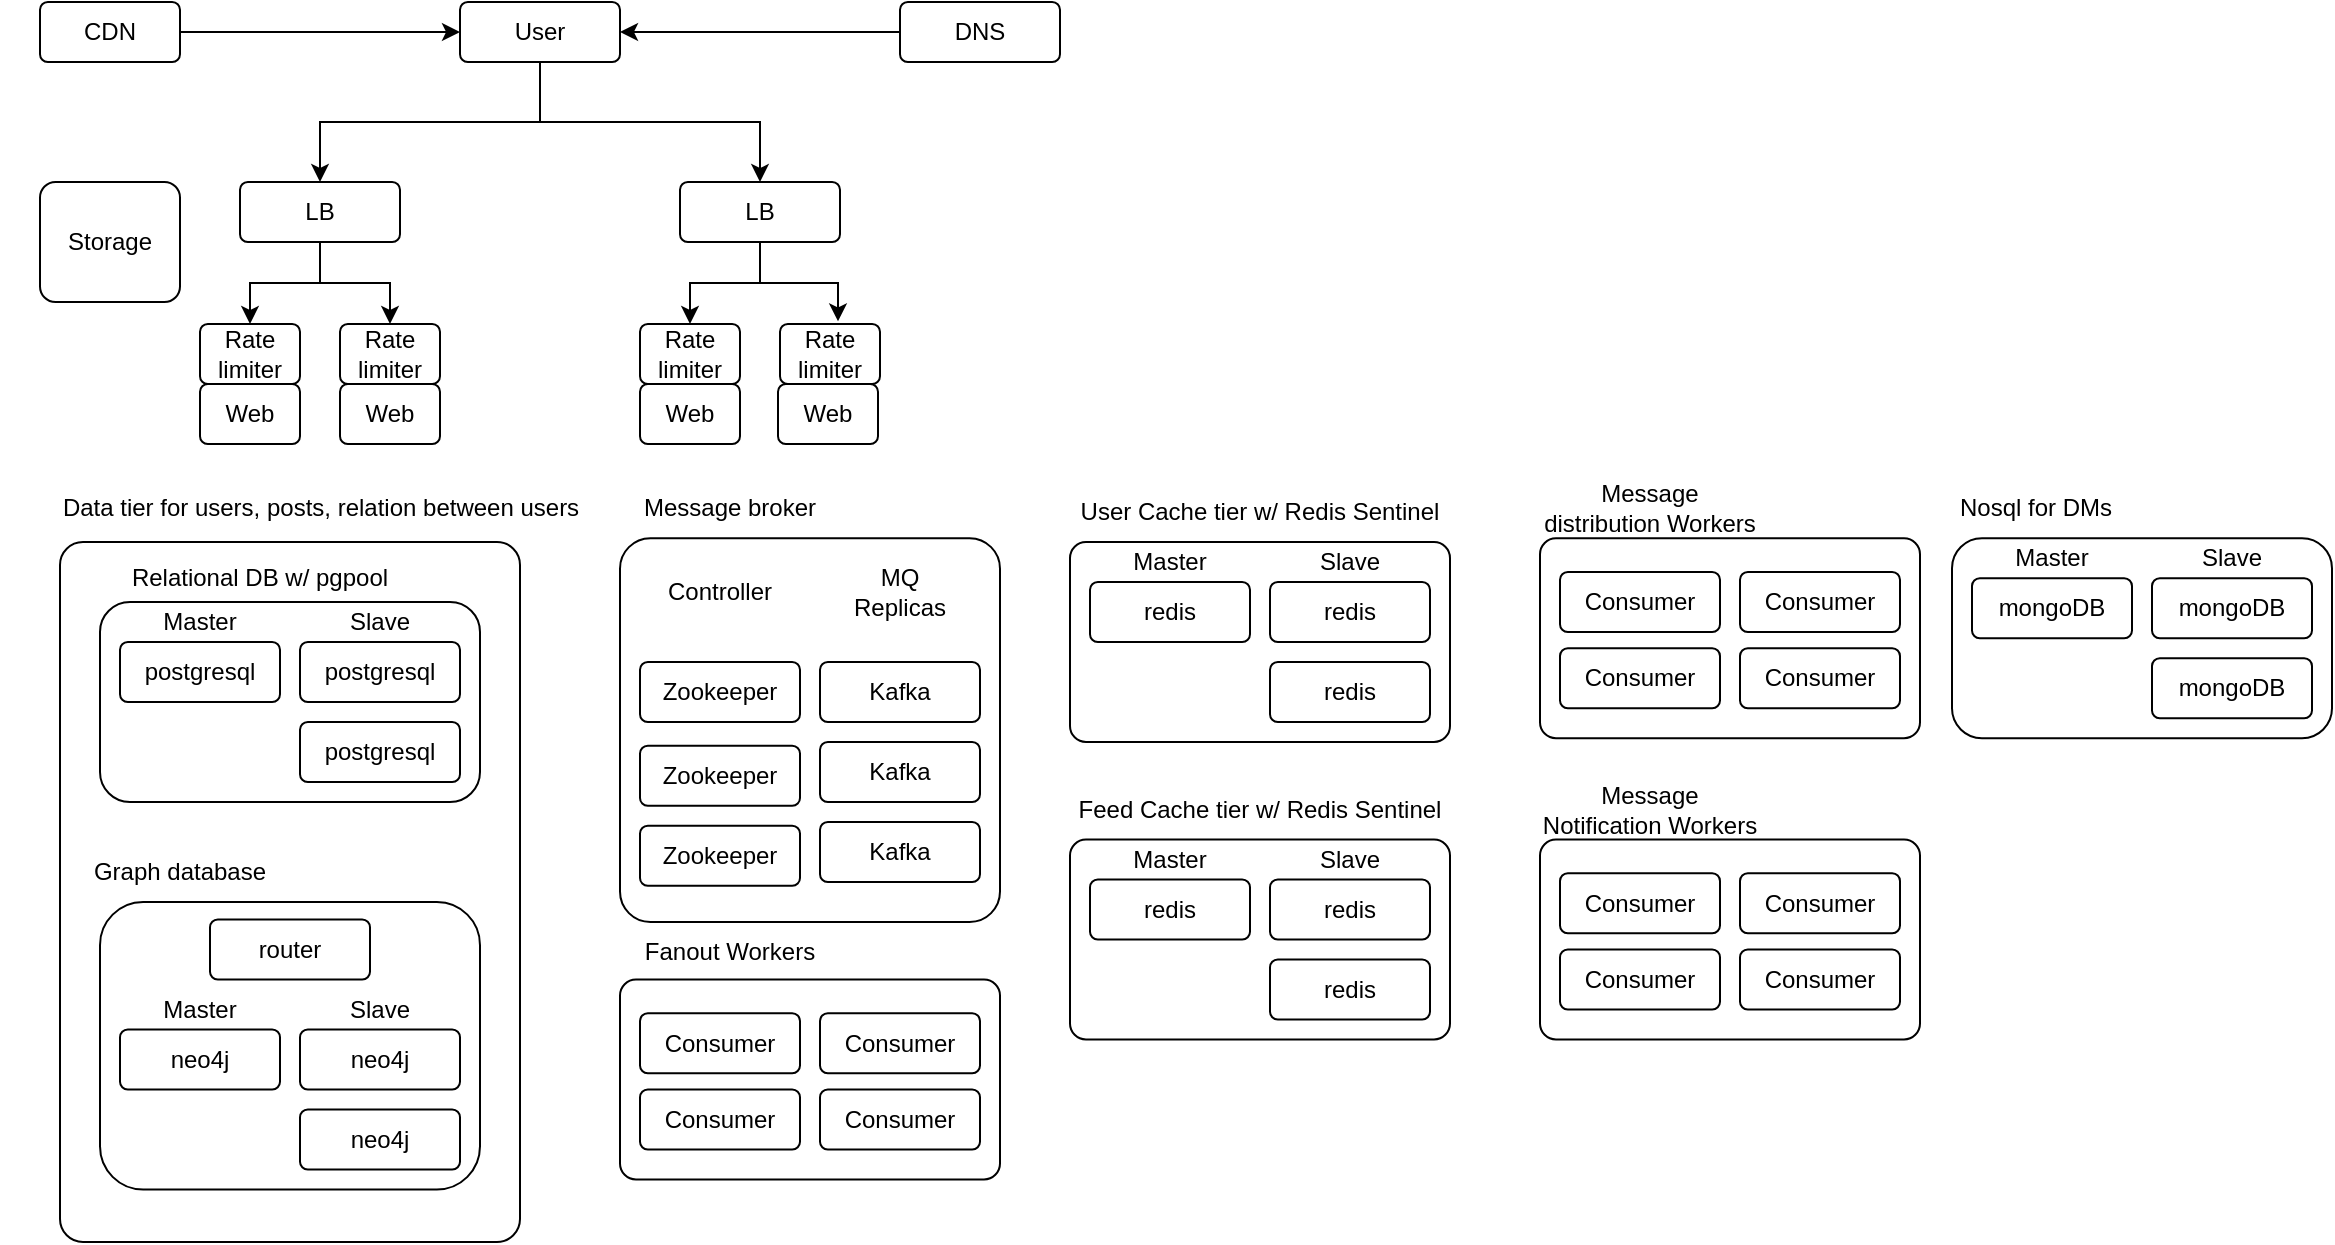 <mxfile version="24.7.12">
  <diagram name="페이지-1" id="gEubqMNBEN9rK-4saMnE">
    <mxGraphModel dx="1728" dy="922" grid="1" gridSize="10" guides="1" tooltips="1" connect="1" arrows="1" fold="1" page="1" pageScale="1" pageWidth="827" pageHeight="1169" math="0" shadow="0">
      <root>
        <mxCell id="0" />
        <mxCell id="1" parent="0" />
        <mxCell id="E1NJOBOsaEJZ_3tQtzxJ-54" value="" style="rounded=1;whiteSpace=wrap;html=1;arcSize=5;" vertex="1" parent="1">
          <mxGeometry x="30" y="300" width="230" height="350" as="geometry" />
        </mxCell>
        <mxCell id="E1NJOBOsaEJZ_3tQtzxJ-36" value="" style="rounded=1;whiteSpace=wrap;html=1;arcSize=8;" vertex="1" parent="1">
          <mxGeometry x="535" y="448.75" width="190" height="100" as="geometry" />
        </mxCell>
        <mxCell id="E1NJOBOsaEJZ_3tQtzxJ-37" value="Master" style="text;strokeColor=none;align=center;fillColor=none;html=1;verticalAlign=middle;whiteSpace=wrap;rounded=0;" vertex="1" parent="1">
          <mxGeometry x="555" y="443.75" width="60" height="30" as="geometry" />
        </mxCell>
        <mxCell id="E1NJOBOsaEJZ_3tQtzxJ-38" value="Slave" style="text;strokeColor=none;align=center;fillColor=none;html=1;verticalAlign=middle;whiteSpace=wrap;rounded=0;" vertex="1" parent="1">
          <mxGeometry x="645" y="443.75" width="60" height="30" as="geometry" />
        </mxCell>
        <mxCell id="E1NJOBOsaEJZ_3tQtzxJ-29" value="" style="rounded=1;whiteSpace=wrap;html=1;" vertex="1" parent="1">
          <mxGeometry x="50" y="330" width="190" height="100" as="geometry" />
        </mxCell>
        <mxCell id="E1NJOBOsaEJZ_3tQtzxJ-7" style="edgeStyle=orthogonalEdgeStyle;rounded=0;orthogonalLoop=1;jettySize=auto;html=1;exitX=0.5;exitY=1;exitDx=0;exitDy=0;entryX=0.5;entryY=0;entryDx=0;entryDy=0;" edge="1" parent="1" source="E1NJOBOsaEJZ_3tQtzxJ-1" target="E1NJOBOsaEJZ_3tQtzxJ-3">
          <mxGeometry relative="1" as="geometry" />
        </mxCell>
        <mxCell id="E1NJOBOsaEJZ_3tQtzxJ-11" style="edgeStyle=orthogonalEdgeStyle;rounded=0;orthogonalLoop=1;jettySize=auto;html=1;exitX=0.5;exitY=1;exitDx=0;exitDy=0;" edge="1" parent="1" source="E1NJOBOsaEJZ_3tQtzxJ-1" target="E1NJOBOsaEJZ_3tQtzxJ-10">
          <mxGeometry relative="1" as="geometry" />
        </mxCell>
        <mxCell id="E1NJOBOsaEJZ_3tQtzxJ-1" value="User" style="rounded=1;whiteSpace=wrap;html=1;arcSize=13;" vertex="1" parent="1">
          <mxGeometry x="230" y="30" width="80" height="30" as="geometry" />
        </mxCell>
        <mxCell id="E1NJOBOsaEJZ_3tQtzxJ-19" style="edgeStyle=orthogonalEdgeStyle;rounded=0;orthogonalLoop=1;jettySize=auto;html=1;exitX=0.5;exitY=1;exitDx=0;exitDy=0;entryX=0.5;entryY=0;entryDx=0;entryDy=0;" edge="1" parent="1" source="E1NJOBOsaEJZ_3tQtzxJ-3" target="E1NJOBOsaEJZ_3tQtzxJ-14">
          <mxGeometry relative="1" as="geometry" />
        </mxCell>
        <mxCell id="E1NJOBOsaEJZ_3tQtzxJ-20" style="edgeStyle=orthogonalEdgeStyle;rounded=0;orthogonalLoop=1;jettySize=auto;html=1;exitX=0.5;exitY=1;exitDx=0;exitDy=0;entryX=0.5;entryY=0;entryDx=0;entryDy=0;" edge="1" parent="1" source="E1NJOBOsaEJZ_3tQtzxJ-3" target="E1NJOBOsaEJZ_3tQtzxJ-15">
          <mxGeometry relative="1" as="geometry" />
        </mxCell>
        <mxCell id="E1NJOBOsaEJZ_3tQtzxJ-3" value="LB" style="rounded=1;whiteSpace=wrap;html=1;arcSize=13;" vertex="1" parent="1">
          <mxGeometry x="120" y="120" width="80" height="30" as="geometry" />
        </mxCell>
        <mxCell id="E1NJOBOsaEJZ_3tQtzxJ-6" style="edgeStyle=orthogonalEdgeStyle;rounded=0;orthogonalLoop=1;jettySize=auto;html=1;exitX=1;exitY=0.5;exitDx=0;exitDy=0;entryX=0;entryY=0.5;entryDx=0;entryDy=0;" edge="1" parent="1" source="E1NJOBOsaEJZ_3tQtzxJ-4" target="E1NJOBOsaEJZ_3tQtzxJ-1">
          <mxGeometry relative="1" as="geometry" />
        </mxCell>
        <mxCell id="E1NJOBOsaEJZ_3tQtzxJ-4" value="CDN" style="rounded=1;whiteSpace=wrap;html=1;arcSize=13;" vertex="1" parent="1">
          <mxGeometry x="20" y="30" width="70" height="30" as="geometry" />
        </mxCell>
        <mxCell id="E1NJOBOsaEJZ_3tQtzxJ-9" style="edgeStyle=orthogonalEdgeStyle;rounded=0;orthogonalLoop=1;jettySize=auto;html=1;exitX=0;exitY=0.5;exitDx=0;exitDy=0;entryX=1;entryY=0.5;entryDx=0;entryDy=0;" edge="1" parent="1" source="E1NJOBOsaEJZ_3tQtzxJ-8" target="E1NJOBOsaEJZ_3tQtzxJ-1">
          <mxGeometry relative="1" as="geometry" />
        </mxCell>
        <mxCell id="E1NJOBOsaEJZ_3tQtzxJ-8" value="DNS" style="rounded=1;whiteSpace=wrap;html=1;arcSize=13;" vertex="1" parent="1">
          <mxGeometry x="450" y="30" width="80" height="30" as="geometry" />
        </mxCell>
        <mxCell id="E1NJOBOsaEJZ_3tQtzxJ-21" style="edgeStyle=orthogonalEdgeStyle;rounded=0;orthogonalLoop=1;jettySize=auto;html=1;exitX=0.5;exitY=1;exitDx=0;exitDy=0;entryX=0.5;entryY=0;entryDx=0;entryDy=0;" edge="1" parent="1" source="E1NJOBOsaEJZ_3tQtzxJ-10" target="E1NJOBOsaEJZ_3tQtzxJ-17">
          <mxGeometry relative="1" as="geometry" />
        </mxCell>
        <mxCell id="E1NJOBOsaEJZ_3tQtzxJ-10" value="LB" style="rounded=1;whiteSpace=wrap;html=1;arcSize=13;" vertex="1" parent="1">
          <mxGeometry x="340" y="120" width="80" height="30" as="geometry" />
        </mxCell>
        <mxCell id="E1NJOBOsaEJZ_3tQtzxJ-14" value="Rate limiter" style="rounded=1;whiteSpace=wrap;html=1;arcSize=13;" vertex="1" parent="1">
          <mxGeometry x="100" y="191" width="50" height="30" as="geometry" />
        </mxCell>
        <mxCell id="E1NJOBOsaEJZ_3tQtzxJ-15" value="Rate limiter" style="rounded=1;whiteSpace=wrap;html=1;arcSize=13;" vertex="1" parent="1">
          <mxGeometry x="170" y="191" width="50" height="30" as="geometry" />
        </mxCell>
        <mxCell id="E1NJOBOsaEJZ_3tQtzxJ-17" value="Rate limiter" style="rounded=1;whiteSpace=wrap;html=1;arcSize=13;" vertex="1" parent="1">
          <mxGeometry x="320" y="191" width="50" height="30" as="geometry" />
        </mxCell>
        <mxCell id="E1NJOBOsaEJZ_3tQtzxJ-18" value="Rate limiter" style="rounded=1;whiteSpace=wrap;html=1;arcSize=13;" vertex="1" parent="1">
          <mxGeometry x="390" y="191" width="50" height="30" as="geometry" />
        </mxCell>
        <mxCell id="E1NJOBOsaEJZ_3tQtzxJ-22" style="edgeStyle=orthogonalEdgeStyle;rounded=0;orthogonalLoop=1;jettySize=auto;html=1;exitX=0.5;exitY=1;exitDx=0;exitDy=0;entryX=0.58;entryY=-0.044;entryDx=0;entryDy=0;entryPerimeter=0;" edge="1" parent="1" source="E1NJOBOsaEJZ_3tQtzxJ-10" target="E1NJOBOsaEJZ_3tQtzxJ-18">
          <mxGeometry relative="1" as="geometry" />
        </mxCell>
        <mxCell id="E1NJOBOsaEJZ_3tQtzxJ-24" value="postgresql" style="rounded=1;whiteSpace=wrap;html=1;arcSize=13;" vertex="1" parent="1">
          <mxGeometry x="60" y="350" width="80" height="30" as="geometry" />
        </mxCell>
        <mxCell id="E1NJOBOsaEJZ_3tQtzxJ-25" value="postgresql" style="rounded=1;whiteSpace=wrap;html=1;arcSize=13;" vertex="1" parent="1">
          <mxGeometry x="150" y="350" width="80" height="30" as="geometry" />
        </mxCell>
        <mxCell id="E1NJOBOsaEJZ_3tQtzxJ-28" value="postgresql" style="rounded=1;whiteSpace=wrap;html=1;arcSize=13;" vertex="1" parent="1">
          <mxGeometry x="150" y="390" width="80" height="30" as="geometry" />
        </mxCell>
        <mxCell id="E1NJOBOsaEJZ_3tQtzxJ-30" value="redis" style="rounded=1;whiteSpace=wrap;html=1;arcSize=13;" vertex="1" parent="1">
          <mxGeometry x="545" y="468.75" width="80" height="30" as="geometry" />
        </mxCell>
        <mxCell id="E1NJOBOsaEJZ_3tQtzxJ-31" value="redis" style="rounded=1;whiteSpace=wrap;html=1;arcSize=13;" vertex="1" parent="1">
          <mxGeometry x="635" y="468.75" width="80" height="30" as="geometry" />
        </mxCell>
        <mxCell id="E1NJOBOsaEJZ_3tQtzxJ-32" value="redis" style="rounded=1;whiteSpace=wrap;html=1;arcSize=13;" vertex="1" parent="1">
          <mxGeometry x="635" y="508.75" width="80" height="30" as="geometry" />
        </mxCell>
        <mxCell id="E1NJOBOsaEJZ_3tQtzxJ-33" value="Data tier for users, posts, relation between users" style="text;strokeColor=none;align=center;fillColor=none;html=1;verticalAlign=middle;whiteSpace=wrap;rounded=0;" vertex="1" parent="1">
          <mxGeometry x="27.5" y="268.13" width="265" height="30" as="geometry" />
        </mxCell>
        <mxCell id="E1NJOBOsaEJZ_3tQtzxJ-34" value="Master" style="text;strokeColor=none;align=center;fillColor=none;html=1;verticalAlign=middle;whiteSpace=wrap;rounded=0;" vertex="1" parent="1">
          <mxGeometry x="70" y="325" width="60" height="30" as="geometry" />
        </mxCell>
        <mxCell id="E1NJOBOsaEJZ_3tQtzxJ-35" value="Slave" style="text;strokeColor=none;align=center;fillColor=none;html=1;verticalAlign=middle;whiteSpace=wrap;rounded=0;" vertex="1" parent="1">
          <mxGeometry x="160" y="325" width="60" height="30" as="geometry" />
        </mxCell>
        <mxCell id="E1NJOBOsaEJZ_3tQtzxJ-39" value="Feed Cache tier w/ Redis Sentinel" style="text;strokeColor=none;align=center;fillColor=none;html=1;verticalAlign=middle;whiteSpace=wrap;rounded=0;" vertex="1" parent="1">
          <mxGeometry x="530" y="418.75" width="200" height="30" as="geometry" />
        </mxCell>
        <mxCell id="E1NJOBOsaEJZ_3tQtzxJ-41" value="" style="rounded=1;whiteSpace=wrap;html=1;arcSize=8;" vertex="1" parent="1">
          <mxGeometry x="535" y="300" width="190" height="100" as="geometry" />
        </mxCell>
        <mxCell id="E1NJOBOsaEJZ_3tQtzxJ-42" value="Master" style="text;strokeColor=none;align=center;fillColor=none;html=1;verticalAlign=middle;whiteSpace=wrap;rounded=0;" vertex="1" parent="1">
          <mxGeometry x="555" y="295" width="60" height="30" as="geometry" />
        </mxCell>
        <mxCell id="E1NJOBOsaEJZ_3tQtzxJ-43" value="Slave" style="text;strokeColor=none;align=center;fillColor=none;html=1;verticalAlign=middle;whiteSpace=wrap;rounded=0;" vertex="1" parent="1">
          <mxGeometry x="645" y="295" width="60" height="30" as="geometry" />
        </mxCell>
        <mxCell id="E1NJOBOsaEJZ_3tQtzxJ-44" value="redis" style="rounded=1;whiteSpace=wrap;html=1;arcSize=13;" vertex="1" parent="1">
          <mxGeometry x="545" y="320" width="80" height="30" as="geometry" />
        </mxCell>
        <mxCell id="E1NJOBOsaEJZ_3tQtzxJ-45" value="redis" style="rounded=1;whiteSpace=wrap;html=1;arcSize=13;" vertex="1" parent="1">
          <mxGeometry x="635" y="320" width="80" height="30" as="geometry" />
        </mxCell>
        <mxCell id="E1NJOBOsaEJZ_3tQtzxJ-46" value="redis" style="rounded=1;whiteSpace=wrap;html=1;arcSize=13;" vertex="1" parent="1">
          <mxGeometry x="635" y="360" width="80" height="30" as="geometry" />
        </mxCell>
        <mxCell id="E1NJOBOsaEJZ_3tQtzxJ-47" value="User Cache tier w/ Redis Sentinel" style="text;strokeColor=none;align=center;fillColor=none;html=1;verticalAlign=middle;whiteSpace=wrap;rounded=0;" vertex="1" parent="1">
          <mxGeometry x="530" y="270" width="200" height="30" as="geometry" />
        </mxCell>
        <mxCell id="E1NJOBOsaEJZ_3tQtzxJ-48" value="" style="rounded=1;whiteSpace=wrap;html=1;" vertex="1" parent="1">
          <mxGeometry x="976" y="298.13" width="190" height="100" as="geometry" />
        </mxCell>
        <mxCell id="E1NJOBOsaEJZ_3tQtzxJ-49" value="mongoDB" style="rounded=1;whiteSpace=wrap;html=1;arcSize=13;" vertex="1" parent="1">
          <mxGeometry x="986" y="318.13" width="80" height="30" as="geometry" />
        </mxCell>
        <mxCell id="E1NJOBOsaEJZ_3tQtzxJ-50" value="mongoDB" style="rounded=1;whiteSpace=wrap;html=1;arcSize=13;" vertex="1" parent="1">
          <mxGeometry x="1076" y="318.13" width="80" height="30" as="geometry" />
        </mxCell>
        <mxCell id="E1NJOBOsaEJZ_3tQtzxJ-51" value="mongoDB" style="rounded=1;whiteSpace=wrap;html=1;arcSize=13;" vertex="1" parent="1">
          <mxGeometry x="1076" y="358.13" width="80" height="30" as="geometry" />
        </mxCell>
        <mxCell id="E1NJOBOsaEJZ_3tQtzxJ-52" value="Master" style="text;strokeColor=none;align=center;fillColor=none;html=1;verticalAlign=middle;whiteSpace=wrap;rounded=0;" vertex="1" parent="1">
          <mxGeometry x="996" y="293.13" width="60" height="30" as="geometry" />
        </mxCell>
        <mxCell id="E1NJOBOsaEJZ_3tQtzxJ-53" value="Slave" style="text;strokeColor=none;align=center;fillColor=none;html=1;verticalAlign=middle;whiteSpace=wrap;rounded=0;" vertex="1" parent="1">
          <mxGeometry x="1086" y="293.13" width="60" height="30" as="geometry" />
        </mxCell>
        <mxCell id="E1NJOBOsaEJZ_3tQtzxJ-55" value="Relational DB w/ pgpool" style="text;strokeColor=none;align=center;fillColor=none;html=1;verticalAlign=middle;whiteSpace=wrap;rounded=0;" vertex="1" parent="1">
          <mxGeometry x="40" y="302.5" width="180" height="30" as="geometry" />
        </mxCell>
        <mxCell id="E1NJOBOsaEJZ_3tQtzxJ-56" value="Nosql for DMs" style="text;strokeColor=none;align=center;fillColor=none;html=1;verticalAlign=middle;whiteSpace=wrap;rounded=0;" vertex="1" parent="1">
          <mxGeometry x="970" y="268.13" width="96" height="30" as="geometry" />
        </mxCell>
        <mxCell id="E1NJOBOsaEJZ_3tQtzxJ-57" value="" style="rounded=1;whiteSpace=wrap;html=1;" vertex="1" parent="1">
          <mxGeometry x="50" y="480" width="190" height="143.75" as="geometry" />
        </mxCell>
        <mxCell id="E1NJOBOsaEJZ_3tQtzxJ-58" value="neo4j" style="rounded=1;whiteSpace=wrap;html=1;arcSize=13;" vertex="1" parent="1">
          <mxGeometry x="60" y="543.75" width="80" height="30" as="geometry" />
        </mxCell>
        <mxCell id="E1NJOBOsaEJZ_3tQtzxJ-59" value="neo4j" style="rounded=1;whiteSpace=wrap;html=1;arcSize=13;" vertex="1" parent="1">
          <mxGeometry x="150" y="543.75" width="80" height="30" as="geometry" />
        </mxCell>
        <mxCell id="E1NJOBOsaEJZ_3tQtzxJ-60" value="neo4j" style="rounded=1;whiteSpace=wrap;html=1;arcSize=13;" vertex="1" parent="1">
          <mxGeometry x="150" y="583.75" width="80" height="30" as="geometry" />
        </mxCell>
        <mxCell id="E1NJOBOsaEJZ_3tQtzxJ-61" value="Master" style="text;strokeColor=none;align=center;fillColor=none;html=1;verticalAlign=middle;whiteSpace=wrap;rounded=0;" vertex="1" parent="1">
          <mxGeometry x="70" y="518.75" width="60" height="30" as="geometry" />
        </mxCell>
        <mxCell id="E1NJOBOsaEJZ_3tQtzxJ-62" value="Slave" style="text;strokeColor=none;align=center;fillColor=none;html=1;verticalAlign=middle;whiteSpace=wrap;rounded=0;" vertex="1" parent="1">
          <mxGeometry x="160" y="518.75" width="60" height="30" as="geometry" />
        </mxCell>
        <mxCell id="E1NJOBOsaEJZ_3tQtzxJ-63" value="Graph database" style="text;strokeColor=none;align=center;fillColor=none;html=1;verticalAlign=middle;whiteSpace=wrap;rounded=0;" vertex="1" parent="1">
          <mxGeometry y="450" width="180" height="30" as="geometry" />
        </mxCell>
        <mxCell id="E1NJOBOsaEJZ_3tQtzxJ-64" value="Web" style="rounded=1;whiteSpace=wrap;html=1;arcSize=13;" vertex="1" parent="1">
          <mxGeometry x="100" y="221" width="50" height="30" as="geometry" />
        </mxCell>
        <mxCell id="E1NJOBOsaEJZ_3tQtzxJ-65" value="Web" style="rounded=1;whiteSpace=wrap;html=1;arcSize=13;" vertex="1" parent="1">
          <mxGeometry x="170" y="221" width="50" height="30" as="geometry" />
        </mxCell>
        <mxCell id="E1NJOBOsaEJZ_3tQtzxJ-66" value="Web" style="rounded=1;whiteSpace=wrap;html=1;arcSize=13;" vertex="1" parent="1">
          <mxGeometry x="320" y="221" width="50" height="30" as="geometry" />
        </mxCell>
        <mxCell id="E1NJOBOsaEJZ_3tQtzxJ-67" value="Web" style="rounded=1;whiteSpace=wrap;html=1;arcSize=13;" vertex="1" parent="1">
          <mxGeometry x="389" y="221" width="50" height="30" as="geometry" />
        </mxCell>
        <mxCell id="E1NJOBOsaEJZ_3tQtzxJ-68" value="Storage" style="rounded=1;whiteSpace=wrap;html=1;arcSize=13;" vertex="1" parent="1">
          <mxGeometry x="20" y="120" width="70" height="60" as="geometry" />
        </mxCell>
        <mxCell id="E1NJOBOsaEJZ_3tQtzxJ-70" value="router" style="rounded=1;whiteSpace=wrap;html=1;arcSize=13;" vertex="1" parent="1">
          <mxGeometry x="105" y="488.75" width="80" height="30" as="geometry" />
        </mxCell>
        <mxCell id="E1NJOBOsaEJZ_3tQtzxJ-71" value="" style="rounded=1;whiteSpace=wrap;html=1;arcSize=8;" vertex="1" parent="1">
          <mxGeometry x="310" y="298.13" width="190" height="191.87" as="geometry" />
        </mxCell>
        <mxCell id="E1NJOBOsaEJZ_3tQtzxJ-72" value="Controller" style="text;strokeColor=none;align=center;fillColor=none;html=1;verticalAlign=middle;whiteSpace=wrap;rounded=0;" vertex="1" parent="1">
          <mxGeometry x="330" y="310" width="60" height="30" as="geometry" />
        </mxCell>
        <mxCell id="E1NJOBOsaEJZ_3tQtzxJ-73" value="MQ Replicas" style="text;strokeColor=none;align=center;fillColor=none;html=1;verticalAlign=middle;whiteSpace=wrap;rounded=0;" vertex="1" parent="1">
          <mxGeometry x="420" y="310" width="60" height="30" as="geometry" />
        </mxCell>
        <mxCell id="E1NJOBOsaEJZ_3tQtzxJ-74" value="Kafka" style="rounded=1;whiteSpace=wrap;html=1;arcSize=13;" vertex="1" parent="1">
          <mxGeometry x="410" y="440.01" width="80" height="30" as="geometry" />
        </mxCell>
        <mxCell id="E1NJOBOsaEJZ_3tQtzxJ-75" value="Kafka" style="rounded=1;whiteSpace=wrap;html=1;arcSize=13;" vertex="1" parent="1">
          <mxGeometry x="410" y="360.01" width="80" height="30" as="geometry" />
        </mxCell>
        <mxCell id="E1NJOBOsaEJZ_3tQtzxJ-76" value="Kafka" style="rounded=1;whiteSpace=wrap;html=1;arcSize=13;" vertex="1" parent="1">
          <mxGeometry x="410" y="400.01" width="80" height="30" as="geometry" />
        </mxCell>
        <mxCell id="E1NJOBOsaEJZ_3tQtzxJ-77" value="Message broker" style="text;strokeColor=none;align=center;fillColor=none;html=1;verticalAlign=middle;whiteSpace=wrap;rounded=0;" vertex="1" parent="1">
          <mxGeometry x="310" y="268.13" width="110" height="30" as="geometry" />
        </mxCell>
        <mxCell id="E1NJOBOsaEJZ_3tQtzxJ-78" value="Zookeeper" style="rounded=1;whiteSpace=wrap;html=1;arcSize=13;" vertex="1" parent="1">
          <mxGeometry x="320" y="360.01" width="80" height="30" as="geometry" />
        </mxCell>
        <mxCell id="E1NJOBOsaEJZ_3tQtzxJ-79" value="Zookeeper" style="rounded=1;whiteSpace=wrap;html=1;arcSize=13;" vertex="1" parent="1">
          <mxGeometry x="320" y="401.88" width="80" height="30" as="geometry" />
        </mxCell>
        <mxCell id="E1NJOBOsaEJZ_3tQtzxJ-80" value="Zookeeper" style="rounded=1;whiteSpace=wrap;html=1;arcSize=13;" vertex="1" parent="1">
          <mxGeometry x="320" y="441.88" width="80" height="30" as="geometry" />
        </mxCell>
        <mxCell id="E1NJOBOsaEJZ_3tQtzxJ-81" value="" style="rounded=1;whiteSpace=wrap;html=1;arcSize=8;" vertex="1" parent="1">
          <mxGeometry x="310" y="518.75" width="190" height="100" as="geometry" />
        </mxCell>
        <mxCell id="E1NJOBOsaEJZ_3tQtzxJ-82" value="Fanout Workers" style="text;strokeColor=none;align=center;fillColor=none;html=1;verticalAlign=middle;whiteSpace=wrap;rounded=0;" vertex="1" parent="1">
          <mxGeometry x="310" y="490" width="110" height="30" as="geometry" />
        </mxCell>
        <mxCell id="E1NJOBOsaEJZ_3tQtzxJ-83" value="Consumer" style="rounded=1;whiteSpace=wrap;html=1;arcSize=13;" vertex="1" parent="1">
          <mxGeometry x="320" y="535.63" width="80" height="30" as="geometry" />
        </mxCell>
        <mxCell id="E1NJOBOsaEJZ_3tQtzxJ-85" value="Consumer" style="rounded=1;whiteSpace=wrap;html=1;arcSize=13;" vertex="1" parent="1">
          <mxGeometry x="320" y="573.76" width="80" height="30" as="geometry" />
        </mxCell>
        <mxCell id="E1NJOBOsaEJZ_3tQtzxJ-86" value="Consumer" style="rounded=1;whiteSpace=wrap;html=1;arcSize=13;" vertex="1" parent="1">
          <mxGeometry x="410" y="573.76" width="80" height="30" as="geometry" />
        </mxCell>
        <mxCell id="E1NJOBOsaEJZ_3tQtzxJ-87" value="Consumer" style="rounded=1;whiteSpace=wrap;html=1;arcSize=13;" vertex="1" parent="1">
          <mxGeometry x="410" y="535.63" width="80" height="30" as="geometry" />
        </mxCell>
        <mxCell id="E1NJOBOsaEJZ_3tQtzxJ-88" value="" style="rounded=1;whiteSpace=wrap;html=1;arcSize=8;" vertex="1" parent="1">
          <mxGeometry x="770" y="298.13" width="190" height="100" as="geometry" />
        </mxCell>
        <mxCell id="E1NJOBOsaEJZ_3tQtzxJ-89" value="Message distribution Workers" style="text;strokeColor=none;align=center;fillColor=none;html=1;verticalAlign=middle;whiteSpace=wrap;rounded=0;" vertex="1" parent="1">
          <mxGeometry x="770" y="268.13" width="110" height="30" as="geometry" />
        </mxCell>
        <mxCell id="E1NJOBOsaEJZ_3tQtzxJ-90" value="Consumer" style="rounded=1;whiteSpace=wrap;html=1;arcSize=13;" vertex="1" parent="1">
          <mxGeometry x="780" y="315.01" width="80" height="30" as="geometry" />
        </mxCell>
        <mxCell id="E1NJOBOsaEJZ_3tQtzxJ-91" value="Consumer" style="rounded=1;whiteSpace=wrap;html=1;arcSize=13;" vertex="1" parent="1">
          <mxGeometry x="780" y="353.14" width="80" height="30" as="geometry" />
        </mxCell>
        <mxCell id="E1NJOBOsaEJZ_3tQtzxJ-92" value="Consumer" style="rounded=1;whiteSpace=wrap;html=1;arcSize=13;" vertex="1" parent="1">
          <mxGeometry x="870" y="353.14" width="80" height="30" as="geometry" />
        </mxCell>
        <mxCell id="E1NJOBOsaEJZ_3tQtzxJ-93" value="Consumer" style="rounded=1;whiteSpace=wrap;html=1;arcSize=13;" vertex="1" parent="1">
          <mxGeometry x="870" y="315.01" width="80" height="30" as="geometry" />
        </mxCell>
        <mxCell id="E1NJOBOsaEJZ_3tQtzxJ-94" value="" style="rounded=1;whiteSpace=wrap;html=1;arcSize=8;" vertex="1" parent="1">
          <mxGeometry x="770" y="448.75" width="190" height="100" as="geometry" />
        </mxCell>
        <mxCell id="E1NJOBOsaEJZ_3tQtzxJ-95" value="Message Notification Workers" style="text;strokeColor=none;align=center;fillColor=none;html=1;verticalAlign=middle;whiteSpace=wrap;rounded=0;" vertex="1" parent="1">
          <mxGeometry x="770" y="418.75" width="110" height="30" as="geometry" />
        </mxCell>
        <mxCell id="E1NJOBOsaEJZ_3tQtzxJ-96" value="Consumer" style="rounded=1;whiteSpace=wrap;html=1;arcSize=13;" vertex="1" parent="1">
          <mxGeometry x="780" y="465.63" width="80" height="30" as="geometry" />
        </mxCell>
        <mxCell id="E1NJOBOsaEJZ_3tQtzxJ-97" value="Consumer" style="rounded=1;whiteSpace=wrap;html=1;arcSize=13;" vertex="1" parent="1">
          <mxGeometry x="780" y="503.76" width="80" height="30" as="geometry" />
        </mxCell>
        <mxCell id="E1NJOBOsaEJZ_3tQtzxJ-98" value="Consumer" style="rounded=1;whiteSpace=wrap;html=1;arcSize=13;" vertex="1" parent="1">
          <mxGeometry x="870" y="503.76" width="80" height="30" as="geometry" />
        </mxCell>
        <mxCell id="E1NJOBOsaEJZ_3tQtzxJ-99" value="Consumer" style="rounded=1;whiteSpace=wrap;html=1;arcSize=13;" vertex="1" parent="1">
          <mxGeometry x="870" y="465.63" width="80" height="30" as="geometry" />
        </mxCell>
      </root>
    </mxGraphModel>
  </diagram>
</mxfile>

